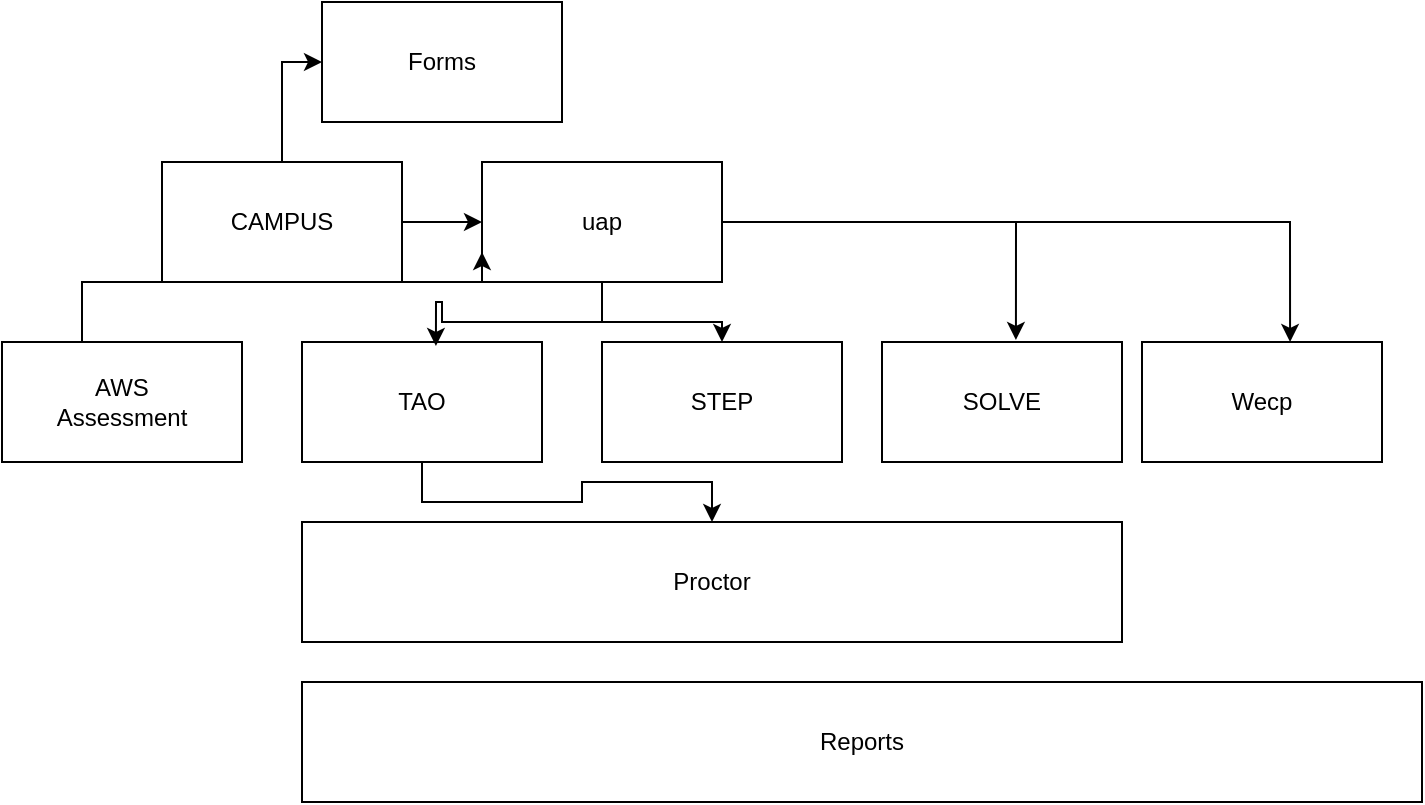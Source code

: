 <mxfile version="23.1.8" type="github" pages="2">
  <diagram name="Page-1" id="suaIxo4j5HSdVtOFZmrm">
    <mxGraphModel dx="880" dy="434" grid="1" gridSize="10" guides="1" tooltips="1" connect="1" arrows="1" fold="1" page="1" pageScale="1" pageWidth="850" pageHeight="1100" math="0" shadow="0">
      <root>
        <mxCell id="0" />
        <mxCell id="1" parent="0" />
        <mxCell id="CFxJBPxSIBYW0meL074N-7" style="edgeStyle=orthogonalEdgeStyle;rounded=0;orthogonalLoop=1;jettySize=auto;html=1;entryX=0.5;entryY=0;entryDx=0;entryDy=0;" parent="1" source="CFxJBPxSIBYW0meL074N-1" target="CFxJBPxSIBYW0meL074N-3" edge="1">
          <mxGeometry relative="1" as="geometry" />
        </mxCell>
        <mxCell id="CFxJBPxSIBYW0meL074N-1" value="uap" style="rounded=0;whiteSpace=wrap;html=1;" parent="1" vertex="1">
          <mxGeometry x="290" y="80" width="120" height="60" as="geometry" />
        </mxCell>
        <mxCell id="CFxJBPxSIBYW0meL074N-11" style="edgeStyle=orthogonalEdgeStyle;rounded=0;orthogonalLoop=1;jettySize=auto;html=1;" parent="1" source="CFxJBPxSIBYW0meL074N-2" target="CFxJBPxSIBYW0meL074N-10" edge="1">
          <mxGeometry relative="1" as="geometry" />
        </mxCell>
        <mxCell id="CFxJBPxSIBYW0meL074N-2" value="TAO" style="rounded=0;whiteSpace=wrap;html=1;" parent="1" vertex="1">
          <mxGeometry x="200" y="170" width="120" height="60" as="geometry" />
        </mxCell>
        <mxCell id="CFxJBPxSIBYW0meL074N-3" value="STEP" style="rounded=0;whiteSpace=wrap;html=1;" parent="1" vertex="1">
          <mxGeometry x="350" y="170" width="120" height="60" as="geometry" />
        </mxCell>
        <mxCell id="CFxJBPxSIBYW0meL074N-4" value="SOLVE" style="rounded=0;whiteSpace=wrap;html=1;" parent="1" vertex="1">
          <mxGeometry x="490" y="170" width="120" height="60" as="geometry" />
        </mxCell>
        <mxCell id="CFxJBPxSIBYW0meL074N-5" value="Wecp" style="rounded=0;whiteSpace=wrap;html=1;" parent="1" vertex="1">
          <mxGeometry x="620" y="170" width="120" height="60" as="geometry" />
        </mxCell>
        <mxCell id="CFxJBPxSIBYW0meL074N-6" style="edgeStyle=orthogonalEdgeStyle;rounded=0;orthogonalLoop=1;jettySize=auto;html=1;entryX=0.558;entryY=0.033;entryDx=0;entryDy=0;entryPerimeter=0;" parent="1" source="CFxJBPxSIBYW0meL074N-1" target="CFxJBPxSIBYW0meL074N-2" edge="1">
          <mxGeometry relative="1" as="geometry" />
        </mxCell>
        <mxCell id="CFxJBPxSIBYW0meL074N-8" style="edgeStyle=orthogonalEdgeStyle;rounded=0;orthogonalLoop=1;jettySize=auto;html=1;entryX=0.558;entryY=-0.017;entryDx=0;entryDy=0;entryPerimeter=0;" parent="1" source="CFxJBPxSIBYW0meL074N-1" target="CFxJBPxSIBYW0meL074N-4" edge="1">
          <mxGeometry relative="1" as="geometry" />
        </mxCell>
        <mxCell id="CFxJBPxSIBYW0meL074N-9" style="edgeStyle=orthogonalEdgeStyle;rounded=0;orthogonalLoop=1;jettySize=auto;html=1;entryX=0.617;entryY=0;entryDx=0;entryDy=0;entryPerimeter=0;" parent="1" source="CFxJBPxSIBYW0meL074N-1" target="CFxJBPxSIBYW0meL074N-5" edge="1">
          <mxGeometry relative="1" as="geometry" />
        </mxCell>
        <mxCell id="CFxJBPxSIBYW0meL074N-10" value="Proctor" style="rounded=0;whiteSpace=wrap;html=1;" parent="1" vertex="1">
          <mxGeometry x="200" y="260" width="410" height="60" as="geometry" />
        </mxCell>
        <mxCell id="CFxJBPxSIBYW0meL074N-13" style="edgeStyle=orthogonalEdgeStyle;rounded=0;orthogonalLoop=1;jettySize=auto;html=1;entryX=0;entryY=0.5;entryDx=0;entryDy=0;" parent="1" source="CFxJBPxSIBYW0meL074N-12" target="CFxJBPxSIBYW0meL074N-1" edge="1">
          <mxGeometry relative="1" as="geometry" />
        </mxCell>
        <mxCell id="CFxJBPxSIBYW0meL074N-15" style="edgeStyle=orthogonalEdgeStyle;rounded=0;orthogonalLoop=1;jettySize=auto;html=1;entryX=0;entryY=0.5;entryDx=0;entryDy=0;" parent="1" source="CFxJBPxSIBYW0meL074N-12" target="CFxJBPxSIBYW0meL074N-14" edge="1">
          <mxGeometry relative="1" as="geometry" />
        </mxCell>
        <mxCell id="CFxJBPxSIBYW0meL074N-12" value="CAMPUS" style="rounded=0;whiteSpace=wrap;html=1;" parent="1" vertex="1">
          <mxGeometry x="130" y="80" width="120" height="60" as="geometry" />
        </mxCell>
        <mxCell id="CFxJBPxSIBYW0meL074N-14" value="Forms" style="rounded=0;whiteSpace=wrap;html=1;" parent="1" vertex="1">
          <mxGeometry x="210" width="120" height="60" as="geometry" />
        </mxCell>
        <mxCell id="CFxJBPxSIBYW0meL074N-16" value="Reports" style="rounded=0;whiteSpace=wrap;html=1;" parent="1" vertex="1">
          <mxGeometry x="200" y="340" width="560" height="60" as="geometry" />
        </mxCell>
        <mxCell id="7W1Wy0-ZGkkFPDlBwfKD-1" style="edgeStyle=orthogonalEdgeStyle;rounded=0;orthogonalLoop=1;jettySize=auto;html=1;entryX=0;entryY=0.75;entryDx=0;entryDy=0;" parent="1" source="m7hz4gAsabToWlYP7fGZ-1" target="CFxJBPxSIBYW0meL074N-1" edge="1">
          <mxGeometry relative="1" as="geometry">
            <Array as="points">
              <mxPoint x="90" y="140" />
              <mxPoint x="290" y="140" />
            </Array>
          </mxGeometry>
        </mxCell>
        <mxCell id="m7hz4gAsabToWlYP7fGZ-1" value="AWS&lt;br&gt;Assessment" style="rounded=0;whiteSpace=wrap;html=1;" parent="1" vertex="1">
          <mxGeometry x="50" y="170" width="120" height="60" as="geometry" />
        </mxCell>
      </root>
    </mxGraphModel>
  </diagram>
  <diagram id="QH9od4gl7XqFGwWLEs0n" name="Page-2">
    <mxGraphModel dx="880" dy="434" grid="1" gridSize="10" guides="1" tooltips="1" connect="1" arrows="1" fold="1" page="1" pageScale="1" pageWidth="850" pageHeight="1100" math="0" shadow="0">
      <root>
        <mxCell id="0" />
        <mxCell id="1" parent="0" />
        <mxCell id="0OiSjx1frAeQN88qpB29-4" style="edgeStyle=orthogonalEdgeStyle;rounded=0;orthogonalLoop=1;jettySize=auto;html=1;entryX=0.5;entryY=0;entryDx=0;entryDy=0;" edge="1" parent="1" source="L5ZT_ljhaBINEm2DkB6d-1" target="0OiSjx1frAeQN88qpB29-1">
          <mxGeometry relative="1" as="geometry" />
        </mxCell>
        <mxCell id="L5ZT_ljhaBINEm2DkB6d-1" value="B2C" style="rounded=0;whiteSpace=wrap;html=1;" vertex="1" parent="1">
          <mxGeometry x="310" y="60" width="120" height="60" as="geometry" />
        </mxCell>
        <mxCell id="0OiSjx1frAeQN88qpB29-5" style="edgeStyle=orthogonalEdgeStyle;rounded=0;orthogonalLoop=1;jettySize=auto;html=1;entryX=0.5;entryY=0;entryDx=0;entryDy=0;" edge="1" parent="1" source="0OiSjx1frAeQN88qpB29-1" target="0OiSjx1frAeQN88qpB29-2">
          <mxGeometry relative="1" as="geometry" />
        </mxCell>
        <mxCell id="0OiSjx1frAeQN88qpB29-1" value="LMS" style="rounded=0;whiteSpace=wrap;html=1;" vertex="1" parent="1">
          <mxGeometry x="310" y="150" width="120" height="60" as="geometry" />
        </mxCell>
        <mxCell id="0OiSjx1frAeQN88qpB29-6" style="edgeStyle=orthogonalEdgeStyle;rounded=0;orthogonalLoop=1;jettySize=auto;html=1;" edge="1" parent="1" source="0OiSjx1frAeQN88qpB29-2" target="0OiSjx1frAeQN88qpB29-3">
          <mxGeometry relative="1" as="geometry" />
        </mxCell>
        <mxCell id="0OiSjx1frAeQN88qpB29-2" value="TAO" style="rounded=0;whiteSpace=wrap;html=1;" vertex="1" parent="1">
          <mxGeometry x="310" y="240" width="120" height="60" as="geometry" />
        </mxCell>
        <mxCell id="0OiSjx1frAeQN88qpB29-3" value="Report" style="rounded=0;whiteSpace=wrap;html=1;" vertex="1" parent="1">
          <mxGeometry x="320" y="320" width="120" height="60" as="geometry" />
        </mxCell>
        <mxCell id="0OiSjx1frAeQN88qpB29-9" style="edgeStyle=orthogonalEdgeStyle;rounded=0;orthogonalLoop=1;jettySize=auto;html=1;entryX=0;entryY=0.5;entryDx=0;entryDy=0;" edge="1" parent="1" source="0OiSjx1frAeQN88qpB29-7" target="0OiSjx1frAeQN88qpB29-8">
          <mxGeometry relative="1" as="geometry" />
        </mxCell>
        <mxCell id="0OiSjx1frAeQN88qpB29-7" value="Skill Exchange" style="rounded=0;whiteSpace=wrap;html=1;" vertex="1" parent="1">
          <mxGeometry x="250" y="420" width="120" height="60" as="geometry" />
        </mxCell>
        <mxCell id="0OiSjx1frAeQN88qpB29-8" value="Interview.ai" style="rounded=0;whiteSpace=wrap;html=1;" vertex="1" parent="1">
          <mxGeometry x="410" y="420" width="120" height="60" as="geometry" />
        </mxCell>
        <mxCell id="0OiSjx1frAeQN88qpB29-10" value="Forum" style="rounded=0;whiteSpace=wrap;html=1;" vertex="1" parent="1">
          <mxGeometry x="130" y="280" width="120" height="60" as="geometry" />
        </mxCell>
      </root>
    </mxGraphModel>
  </diagram>
</mxfile>
